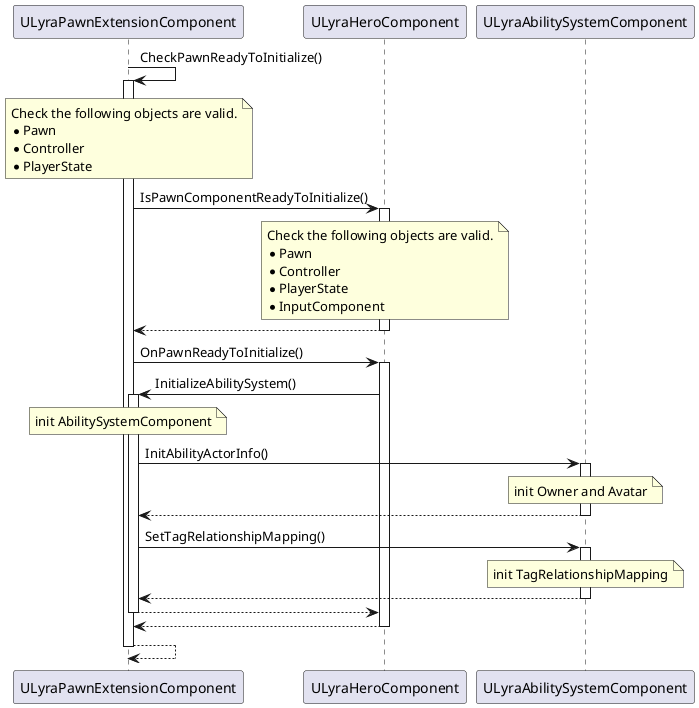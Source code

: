 @startuml Lyra

autoactivate on

ULyraPawnExtensionComponent -> ULyraPawnExtensionComponent : CheckPawnReadyToInitialize()
	note over ULyraPawnExtensionComponent
		Check the following objects are valid.
		* Pawn
		* Controller
		* PlayerState
	end note
	ULyraPawnExtensionComponent -> ULyraHeroComponent : IsPawnComponentReadyToInitialize()
		note over ULyraHeroComponent
			Check the following objects are valid.
			* Pawn
			* Controller
			* PlayerState
			* InputComponent
		end note
	return
	ULyraPawnExtensionComponent -> ULyraHeroComponent : OnPawnReadyToInitialize()
		ULyraHeroComponent -> ULyraPawnExtensionComponent : InitializeAbilitySystem()
			note over ULyraPawnExtensionComponent
				init AbilitySystemComponent
			end note
			ULyraPawnExtensionComponent -> ULyraAbilitySystemComponent : InitAbilityActorInfo()
				note over ULyraAbilitySystemComponent
					init Owner and Avatar
				end note
			return
			ULyraPawnExtensionComponent -> ULyraAbilitySystemComponent : SetTagRelationshipMapping()
				note over ULyraAbilitySystemComponent
					init TagRelationshipMapping
				end note
			return
		return
	return
return

@enduml
